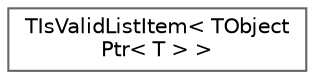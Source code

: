 digraph "Graphical Class Hierarchy"
{
 // INTERACTIVE_SVG=YES
 // LATEX_PDF_SIZE
  bgcolor="transparent";
  edge [fontname=Helvetica,fontsize=10,labelfontname=Helvetica,labelfontsize=10];
  node [fontname=Helvetica,fontsize=10,shape=box,height=0.2,width=0.4];
  rankdir="LR";
  Node0 [id="Node000000",label="TIsValidListItem\< TObject\lPtr\< T \> \>",height=0.2,width=0.4,color="grey40", fillcolor="white", style="filled",URL="$d7/d92/structTIsValidListItem_3_01TObjectPtr_3_01T_01_4_01_4.html",tooltip=" "];
}

